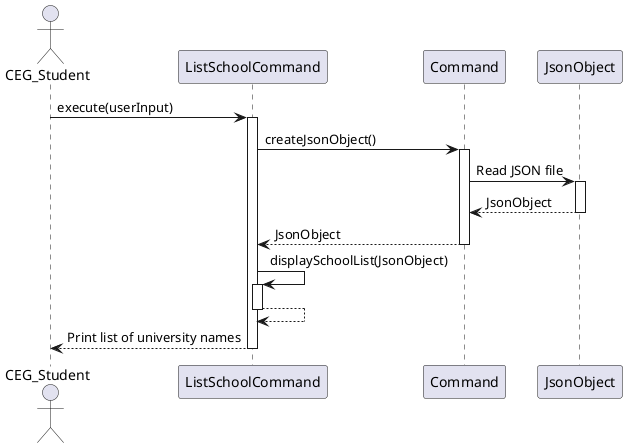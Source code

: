 @startuml
actor CEG_Student
participant ListSchoolCommand
participant Command
participant JsonObject

CEG_Student -> ListSchoolCommand: execute(userInput)
activate ListSchoolCommand

ListSchoolCommand -> Command: createJsonObject()
activate Command

Command -> JsonObject: Read JSON file
activate JsonObject

JsonObject --> Command: JsonObject
deactivate JsonObject

Command --> ListSchoolCommand: JsonObject
deactivate Command

ListSchoolCommand -> ListSchoolCommand: displaySchoolList(JsonObject)
activate ListSchoolCommand

ListSchoolCommand --> ListSchoolCommand
deactivate ListSchoolCommand


ListSchoolCommand --> CEG_Student: Print list of university names
deactivate ListSchoolCommand
@enduml
